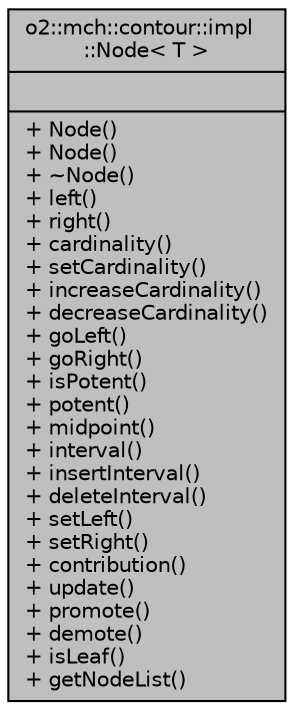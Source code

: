 digraph "o2::mch::contour::impl::Node&lt; T &gt;"
{
 // INTERACTIVE_SVG=YES
  bgcolor="transparent";
  edge [fontname="Helvetica",fontsize="10",labelfontname="Helvetica",labelfontsize="10"];
  node [fontname="Helvetica",fontsize="10",shape=record];
  Node1 [label="{o2::mch::contour::impl\l::Node\< T \>\n||+ Node()\l+ Node()\l+ ~Node()\l+ left()\l+ right()\l+ cardinality()\l+ setCardinality()\l+ increaseCardinality()\l+ decreaseCardinality()\l+ goLeft()\l+ goRight()\l+ isPotent()\l+ potent()\l+ midpoint()\l+ interval()\l+ insertInterval()\l+ deleteInterval()\l+ setLeft()\l+ setRight()\l+ contribution()\l+ update()\l+ promote()\l+ demote()\l+ isLeaf()\l+ getNodeList()\l}",height=0.2,width=0.4,color="black", fillcolor="grey75", style="filled" fontcolor="black"];
}
